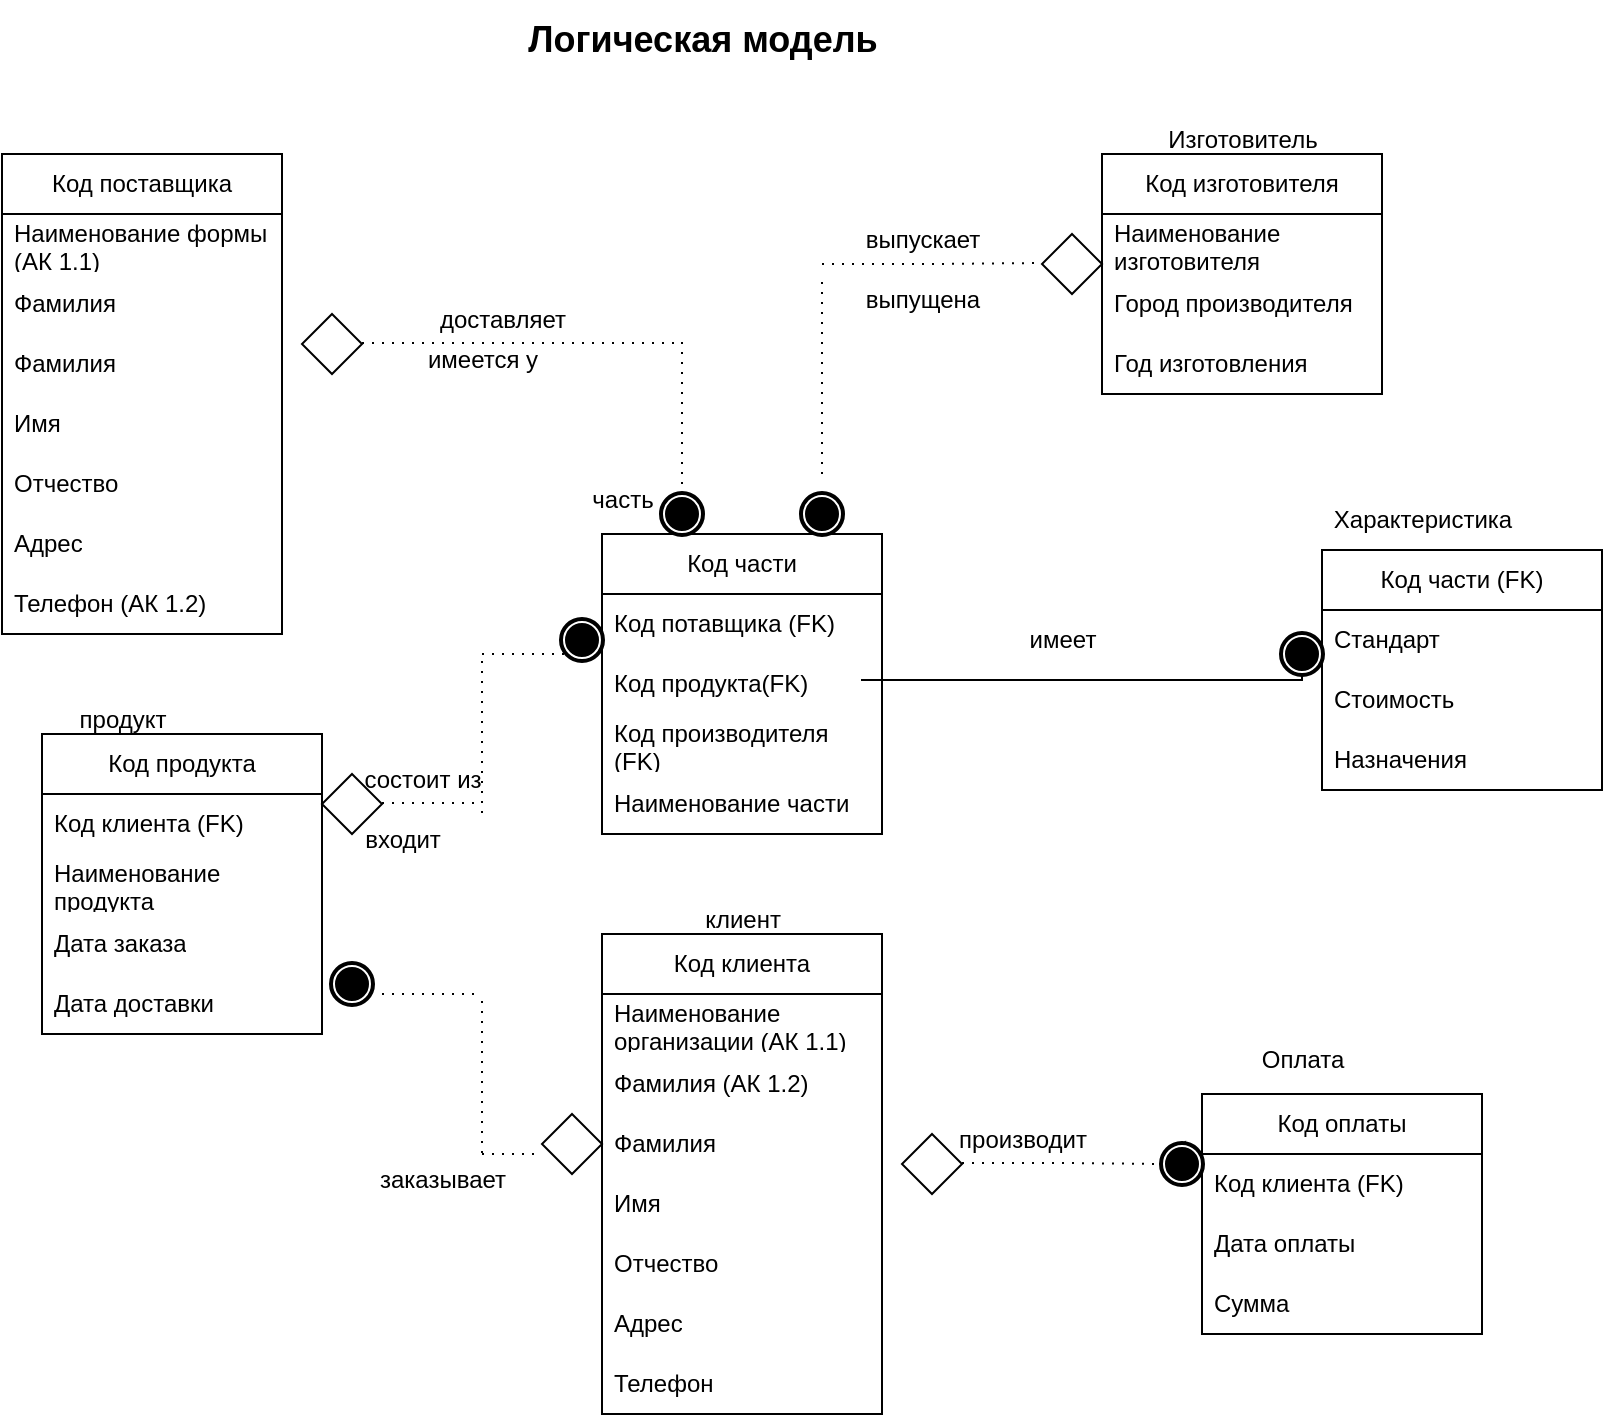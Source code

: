 <mxfile version="27.2.0">
  <diagram name="Страница — 1" id="_4Kb6EGP6_Gkh5ynfRo5">
    <mxGraphModel dx="1171" dy="1530" grid="1" gridSize="10" guides="1" tooltips="1" connect="1" arrows="1" fold="1" page="1" pageScale="1" pageWidth="1100" pageHeight="850" math="0" shadow="0">
      <root>
        <mxCell id="0" />
        <mxCell id="1" parent="0" />
        <mxCell id="Lj-QF9nLVOWm7fSJKf7I-1" value="&lt;font style=&quot;vertical-align: inherit;&quot;&gt;&lt;font style=&quot;vertical-align: inherit;&quot;&gt;&lt;font style=&quot;vertical-align: inherit;&quot;&gt;&lt;font style=&quot;vertical-align: inherit;&quot;&gt;Код поставщика&lt;/font&gt;&lt;/font&gt;&lt;/font&gt;&lt;/font&gt;" style="swimlane;fontStyle=0;childLayout=stackLayout;horizontal=1;startSize=30;horizontalStack=0;resizeParent=1;resizeParentMax=0;resizeLast=0;collapsible=1;marginBottom=0;whiteSpace=wrap;html=1;" vertex="1" parent="1">
          <mxGeometry x="120" y="20" width="140" height="240" as="geometry" />
        </mxCell>
        <mxCell id="Lj-QF9nLVOWm7fSJKf7I-2" value="&lt;font style=&quot;vertical-align: inherit;&quot;&gt;&lt;font style=&quot;vertical-align: inherit;&quot;&gt;Наименование формы (АК 1.1)&lt;/font&gt;&lt;/font&gt;" style="text;strokeColor=none;fillColor=none;align=left;verticalAlign=middle;spacingLeft=4;spacingRight=4;overflow=hidden;points=[[0,0.5],[1,0.5]];portConstraint=eastwest;rotatable=0;whiteSpace=wrap;html=1;" vertex="1" parent="Lj-QF9nLVOWm7fSJKf7I-1">
          <mxGeometry y="30" width="140" height="30" as="geometry" />
        </mxCell>
        <mxCell id="Lj-QF9nLVOWm7fSJKf7I-3" value="&lt;font style=&quot;vertical-align: inherit;&quot;&gt;&lt;font style=&quot;vertical-align: inherit;&quot;&gt;Фамилия&amp;nbsp;&lt;/font&gt;&lt;/font&gt;" style="text;strokeColor=none;fillColor=none;align=left;verticalAlign=middle;spacingLeft=4;spacingRight=4;overflow=hidden;points=[[0,0.5],[1,0.5]];portConstraint=eastwest;rotatable=0;whiteSpace=wrap;html=1;" vertex="1" parent="Lj-QF9nLVOWm7fSJKf7I-1">
          <mxGeometry y="60" width="140" height="30" as="geometry" />
        </mxCell>
        <mxCell id="Lj-QF9nLVOWm7fSJKf7I-27" value="&lt;font style=&quot;vertical-align: inherit;&quot;&gt;&lt;font style=&quot;vertical-align: inherit;&quot;&gt;Фамилия&amp;nbsp;&lt;/font&gt;&lt;/font&gt;" style="text;strokeColor=none;fillColor=none;align=left;verticalAlign=middle;spacingLeft=4;spacingRight=4;overflow=hidden;points=[[0,0.5],[1,0.5]];portConstraint=eastwest;rotatable=0;whiteSpace=wrap;html=1;" vertex="1" parent="Lj-QF9nLVOWm7fSJKf7I-1">
          <mxGeometry y="90" width="140" height="30" as="geometry" />
        </mxCell>
        <mxCell id="Lj-QF9nLVOWm7fSJKf7I-15" value="&lt;font style=&quot;vertical-align: inherit;&quot;&gt;&lt;font style=&quot;vertical-align: inherit;&quot;&gt;Имя&lt;/font&gt;&lt;/font&gt;" style="text;strokeColor=none;fillColor=none;align=left;verticalAlign=middle;spacingLeft=4;spacingRight=4;overflow=hidden;points=[[0,0.5],[1,0.5]];portConstraint=eastwest;rotatable=0;whiteSpace=wrap;html=1;" vertex="1" parent="Lj-QF9nLVOWm7fSJKf7I-1">
          <mxGeometry y="120" width="140" height="30" as="geometry" />
        </mxCell>
        <mxCell id="Lj-QF9nLVOWm7fSJKf7I-16" value="&lt;font style=&quot;vertical-align: inherit;&quot;&gt;&lt;font style=&quot;vertical-align: inherit;&quot;&gt;Отчество&lt;/font&gt;&lt;/font&gt;" style="text;strokeColor=none;fillColor=none;align=left;verticalAlign=middle;spacingLeft=4;spacingRight=4;overflow=hidden;points=[[0,0.5],[1,0.5]];portConstraint=eastwest;rotatable=0;whiteSpace=wrap;html=1;" vertex="1" parent="Lj-QF9nLVOWm7fSJKf7I-1">
          <mxGeometry y="150" width="140" height="30" as="geometry" />
        </mxCell>
        <mxCell id="Lj-QF9nLVOWm7fSJKf7I-17" value="&lt;font style=&quot;vertical-align: inherit;&quot;&gt;&lt;font style=&quot;vertical-align: inherit;&quot;&gt;Адрес&lt;/font&gt;&lt;/font&gt;" style="text;strokeColor=none;fillColor=none;align=left;verticalAlign=middle;spacingLeft=4;spacingRight=4;overflow=hidden;points=[[0,0.5],[1,0.5]];portConstraint=eastwest;rotatable=0;whiteSpace=wrap;html=1;" vertex="1" parent="Lj-QF9nLVOWm7fSJKf7I-1">
          <mxGeometry y="180" width="140" height="30" as="geometry" />
        </mxCell>
        <mxCell id="Lj-QF9nLVOWm7fSJKf7I-4" value="&lt;font style=&quot;vertical-align: inherit;&quot;&gt;&lt;font style=&quot;vertical-align: inherit;&quot;&gt;&lt;font style=&quot;vertical-align: inherit;&quot;&gt;&lt;font style=&quot;vertical-align: inherit;&quot;&gt;&lt;font style=&quot;vertical-align: inherit;&quot;&gt;&lt;font style=&quot;vertical-align: inherit;&quot;&gt;Телефон (АК 1.2)&lt;/font&gt;&lt;/font&gt;&lt;/font&gt;&lt;/font&gt;&lt;/font&gt;&lt;/font&gt;" style="text;strokeColor=none;fillColor=none;align=left;verticalAlign=middle;spacingLeft=4;spacingRight=4;overflow=hidden;points=[[0,0.5],[1,0.5]];portConstraint=eastwest;rotatable=0;whiteSpace=wrap;html=1;" vertex="1" parent="Lj-QF9nLVOWm7fSJKf7I-1">
          <mxGeometry y="210" width="140" height="30" as="geometry" />
        </mxCell>
        <mxCell id="Lj-QF9nLVOWm7fSJKf7I-5" value="&lt;font style=&quot;vertical-align: inherit;&quot;&gt;&lt;font style=&quot;vertical-align: inherit;&quot;&gt;Код изготовителя&lt;/font&gt;&lt;/font&gt;" style="swimlane;fontStyle=0;childLayout=stackLayout;horizontal=1;startSize=30;horizontalStack=0;resizeParent=1;resizeParentMax=0;resizeLast=0;collapsible=1;marginBottom=0;whiteSpace=wrap;html=1;" vertex="1" parent="1">
          <mxGeometry x="670" y="20" width="140" height="120" as="geometry" />
        </mxCell>
        <mxCell id="Lj-QF9nLVOWm7fSJKf7I-6" value="&lt;font style=&quot;vertical-align: inherit;&quot;&gt;&lt;font style=&quot;vertical-align: inherit;&quot;&gt;Наименование изготовителя&lt;/font&gt;&lt;/font&gt;" style="text;strokeColor=none;fillColor=none;align=left;verticalAlign=middle;spacingLeft=4;spacingRight=4;overflow=hidden;points=[[0,0.5],[1,0.5]];portConstraint=eastwest;rotatable=0;whiteSpace=wrap;html=1;" vertex="1" parent="Lj-QF9nLVOWm7fSJKf7I-5">
          <mxGeometry y="30" width="140" height="30" as="geometry" />
        </mxCell>
        <mxCell id="Lj-QF9nLVOWm7fSJKf7I-7" value="&lt;font style=&quot;vertical-align: inherit;&quot;&gt;&lt;font style=&quot;vertical-align: inherit;&quot;&gt;Город производителя&lt;/font&gt;&lt;/font&gt;" style="text;strokeColor=none;fillColor=none;align=left;verticalAlign=middle;spacingLeft=4;spacingRight=4;overflow=hidden;points=[[0,0.5],[1,0.5]];portConstraint=eastwest;rotatable=0;whiteSpace=wrap;html=1;" vertex="1" parent="Lj-QF9nLVOWm7fSJKf7I-5">
          <mxGeometry y="60" width="140" height="30" as="geometry" />
        </mxCell>
        <mxCell id="Lj-QF9nLVOWm7fSJKf7I-8" value="&lt;font style=&quot;vertical-align: inherit;&quot;&gt;&lt;font style=&quot;vertical-align: inherit;&quot;&gt;Год изготовления&lt;/font&gt;&lt;/font&gt;" style="text;strokeColor=none;fillColor=none;align=left;verticalAlign=middle;spacingLeft=4;spacingRight=4;overflow=hidden;points=[[0,0.5],[1,0.5]];portConstraint=eastwest;rotatable=0;whiteSpace=wrap;html=1;" vertex="1" parent="Lj-QF9nLVOWm7fSJKf7I-5">
          <mxGeometry y="90" width="140" height="30" as="geometry" />
        </mxCell>
        <mxCell id="Lj-QF9nLVOWm7fSJKf7I-10" value="&lt;font style=&quot;vertical-align: inherit;&quot;&gt;&lt;font style=&quot;vertical-align: inherit;&quot;&gt;Код части&lt;/font&gt;&lt;/font&gt;" style="swimlane;fontStyle=0;childLayout=stackLayout;horizontal=1;startSize=30;horizontalStack=0;resizeParent=1;resizeParentMax=0;resizeLast=0;collapsible=1;marginBottom=0;whiteSpace=wrap;html=1;" vertex="1" parent="1">
          <mxGeometry x="420" y="210" width="140" height="150" as="geometry" />
        </mxCell>
        <mxCell id="Lj-QF9nLVOWm7fSJKf7I-11" value="&lt;font style=&quot;vertical-align: inherit;&quot;&gt;&lt;font style=&quot;vertical-align: inherit;&quot;&gt;Код потавщика (FK)&lt;/font&gt;&lt;/font&gt;" style="text;strokeColor=none;fillColor=none;align=left;verticalAlign=middle;spacingLeft=4;spacingRight=4;overflow=hidden;points=[[0,0.5],[1,0.5]];portConstraint=eastwest;rotatable=0;whiteSpace=wrap;html=1;" vertex="1" parent="Lj-QF9nLVOWm7fSJKf7I-10">
          <mxGeometry y="30" width="140" height="30" as="geometry" />
        </mxCell>
        <mxCell id="Lj-QF9nLVOWm7fSJKf7I-12" value="&lt;font style=&quot;vertical-align: inherit;&quot;&gt;&lt;font style=&quot;vertical-align: inherit;&quot;&gt;Код продукта(FK)&lt;/font&gt;&lt;/font&gt;" style="text;strokeColor=none;fillColor=none;align=left;verticalAlign=middle;spacingLeft=4;spacingRight=4;overflow=hidden;points=[[0,0.5],[1,0.5]];portConstraint=eastwest;rotatable=0;whiteSpace=wrap;html=1;" vertex="1" parent="Lj-QF9nLVOWm7fSJKf7I-10">
          <mxGeometry y="60" width="140" height="30" as="geometry" />
        </mxCell>
        <mxCell id="Lj-QF9nLVOWm7fSJKf7I-26" value="&lt;font style=&quot;vertical-align: inherit;&quot;&gt;&lt;font style=&quot;vertical-align: inherit;&quot;&gt;Код производителя (FK)&lt;/font&gt;&lt;/font&gt;" style="text;strokeColor=none;fillColor=none;align=left;verticalAlign=middle;spacingLeft=4;spacingRight=4;overflow=hidden;points=[[0,0.5],[1,0.5]];portConstraint=eastwest;rotatable=0;whiteSpace=wrap;html=1;" vertex="1" parent="Lj-QF9nLVOWm7fSJKf7I-10">
          <mxGeometry y="90" width="140" height="30" as="geometry" />
        </mxCell>
        <mxCell id="Lj-QF9nLVOWm7fSJKf7I-13" value="Наименование части" style="text;strokeColor=none;fillColor=none;align=left;verticalAlign=middle;spacingLeft=4;spacingRight=4;overflow=hidden;points=[[0,0.5],[1,0.5]];portConstraint=eastwest;rotatable=0;whiteSpace=wrap;html=1;" vertex="1" parent="Lj-QF9nLVOWm7fSJKf7I-10">
          <mxGeometry y="120" width="140" height="30" as="geometry" />
        </mxCell>
        <mxCell id="Lj-QF9nLVOWm7fSJKf7I-28" value="" style="points=[[0.25,0.25,0],[0.5,0,0],[0.75,0.25,0],[1,0.5,0],[0.75,0.75,0],[0.5,1,0],[0.25,0.75,0],[0,0.5,0]];shape=mxgraph.bpmn.gateway2;html=1;verticalLabelPosition=bottom;labelBackgroundColor=#ffffff;verticalAlign=top;align=center;perimeter=rhombusPerimeter;outlineConnect=0;outline=none;symbol=none;" vertex="1" parent="1">
          <mxGeometry x="270" y="100" width="30" height="30" as="geometry" />
        </mxCell>
        <mxCell id="Lj-QF9nLVOWm7fSJKf7I-46" value="" style="points=[[0.25,0.25,0],[0.5,0,0],[0.75,0.25,0],[1,0.5,0],[0.75,0.75,0],[0.5,1,0],[0.25,0.75,0],[0,0.5,0]];shape=mxgraph.bpmn.gateway2;html=1;verticalLabelPosition=bottom;labelBackgroundColor=#ffffff;verticalAlign=top;align=center;perimeter=rhombusPerimeter;outlineConnect=0;outline=none;symbol=none;" vertex="1" parent="1">
          <mxGeometry x="640" y="60" width="30" height="30" as="geometry" />
        </mxCell>
        <mxCell id="Lj-QF9nLVOWm7fSJKf7I-60" value="" style="points=[[0.145,0.145,0],[0.5,0,0],[0.855,0.145,0],[1,0.5,0],[0.855,0.855,0],[0.5,1,0],[0.145,0.855,0],[0,0.5,0]];shape=mxgraph.bpmn.event;html=1;verticalLabelPosition=bottom;labelBackgroundColor=#ffffff;verticalAlign=top;align=center;perimeter=ellipsePerimeter;outlineConnect=0;aspect=fixed;outline=end;symbol=terminate;" vertex="1" parent="1">
          <mxGeometry x="520" y="190" width="20" height="20" as="geometry" />
        </mxCell>
        <mxCell id="Lj-QF9nLVOWm7fSJKf7I-62" value="" style="edgeStyle=elbowEdgeStyle;fontSize=12;html=1;endFill=0;startFill=0;endSize=6;startSize=6;dashed=1;dashPattern=1 4;endArrow=none;startArrow=none;rounded=0;elbow=vertical;" edge="1" parent="1" source="Lj-QF9nLVOWm7fSJKf7I-55">
          <mxGeometry width="160" relative="1" as="geometry">
            <mxPoint x="460" y="200" as="sourcePoint" />
            <mxPoint x="460" y="110.5" as="targetPoint" />
          </mxGeometry>
        </mxCell>
        <mxCell id="Lj-QF9nLVOWm7fSJKf7I-63" value="" style="edgeStyle=elbowEdgeStyle;fontSize=12;html=1;endFill=0;startFill=0;endSize=6;startSize=6;dashed=1;dashPattern=1 4;endArrow=none;startArrow=none;rounded=0;" edge="1" parent="1">
          <mxGeometry width="160" relative="1" as="geometry">
            <mxPoint x="300" y="114.5" as="sourcePoint" />
            <mxPoint x="460" y="114.5" as="targetPoint" />
          </mxGeometry>
        </mxCell>
        <mxCell id="Lj-QF9nLVOWm7fSJKf7I-64" value="" style="edgeStyle=elbowEdgeStyle;fontSize=12;html=1;endFill=0;startFill=0;endSize=6;startSize=6;dashed=1;dashPattern=1 4;endArrow=none;startArrow=none;rounded=0;elbow=vertical;" edge="1" parent="1" target="Lj-QF9nLVOWm7fSJKf7I-55">
          <mxGeometry width="160" relative="1" as="geometry">
            <mxPoint x="460" y="200" as="sourcePoint" />
            <mxPoint x="460" y="110.5" as="targetPoint" />
          </mxGeometry>
        </mxCell>
        <mxCell id="Lj-QF9nLVOWm7fSJKf7I-55" value="" style="points=[[0.145,0.145,0],[0.5,0,0],[0.855,0.145,0],[1,0.5,0],[0.855,0.855,0],[0.5,1,0],[0.145,0.855,0],[0,0.5,0]];shape=mxgraph.bpmn.event;html=1;verticalLabelPosition=bottom;labelBackgroundColor=#ffffff;verticalAlign=top;align=center;perimeter=ellipsePerimeter;outlineConnect=0;aspect=fixed;outline=end;symbol=terminate;" vertex="1" parent="1">
          <mxGeometry x="450" y="190" width="20" height="20" as="geometry" />
        </mxCell>
        <mxCell id="Lj-QF9nLVOWm7fSJKf7I-66" value="" style="edgeStyle=elbowEdgeStyle;fontSize=12;html=1;endFill=0;startFill=0;endSize=6;startSize=6;dashed=1;dashPattern=1 4;endArrow=none;startArrow=none;rounded=0;" edge="1" parent="1">
          <mxGeometry width="160" relative="1" as="geometry">
            <mxPoint x="530" y="75" as="sourcePoint" />
            <mxPoint x="640" y="74.5" as="targetPoint" />
          </mxGeometry>
        </mxCell>
        <mxCell id="Lj-QF9nLVOWm7fSJKf7I-68" value="" style="edgeStyle=elbowEdgeStyle;fontSize=12;html=1;endFill=0;startFill=0;endSize=6;startSize=6;dashed=1;dashPattern=1 4;endArrow=none;startArrow=none;rounded=0;elbow=vertical;" edge="1" parent="1">
          <mxGeometry width="160" relative="1" as="geometry">
            <mxPoint x="530" y="180" as="sourcePoint" />
            <mxPoint x="530" y="80" as="targetPoint" />
          </mxGeometry>
        </mxCell>
        <mxCell id="Lj-QF9nLVOWm7fSJKf7I-70" value="&lt;font style=&quot;vertical-align: inherit;&quot;&gt;&lt;font style=&quot;vertical-align: inherit;&quot;&gt;Код продукта&lt;/font&gt;&lt;/font&gt;" style="swimlane;fontStyle=0;childLayout=stackLayout;horizontal=1;startSize=30;horizontalStack=0;resizeParent=1;resizeParentMax=0;resizeLast=0;collapsible=1;marginBottom=0;whiteSpace=wrap;html=1;" vertex="1" parent="1">
          <mxGeometry x="140" y="310" width="140" height="150" as="geometry" />
        </mxCell>
        <mxCell id="Lj-QF9nLVOWm7fSJKf7I-71" value="&lt;font style=&quot;vertical-align: inherit;&quot;&gt;&lt;font style=&quot;vertical-align: inherit;&quot;&gt;Код клиента (FK)&lt;/font&gt;&lt;/font&gt;" style="text;strokeColor=none;fillColor=none;align=left;verticalAlign=middle;spacingLeft=4;spacingRight=4;overflow=hidden;points=[[0,0.5],[1,0.5]];portConstraint=eastwest;rotatable=0;whiteSpace=wrap;html=1;" vertex="1" parent="Lj-QF9nLVOWm7fSJKf7I-70">
          <mxGeometry y="30" width="140" height="30" as="geometry" />
        </mxCell>
        <mxCell id="Lj-QF9nLVOWm7fSJKf7I-72" value="&lt;font style=&quot;vertical-align: inherit;&quot;&gt;&lt;font style=&quot;vertical-align: inherit;&quot;&gt;Наименование продукта&lt;/font&gt;&lt;/font&gt;" style="text;strokeColor=none;fillColor=none;align=left;verticalAlign=middle;spacingLeft=4;spacingRight=4;overflow=hidden;points=[[0,0.5],[1,0.5]];portConstraint=eastwest;rotatable=0;whiteSpace=wrap;html=1;" vertex="1" parent="Lj-QF9nLVOWm7fSJKf7I-70">
          <mxGeometry y="60" width="140" height="30" as="geometry" />
        </mxCell>
        <mxCell id="Lj-QF9nLVOWm7fSJKf7I-73" value="&lt;font style=&quot;vertical-align: inherit;&quot;&gt;&lt;font style=&quot;vertical-align: inherit;&quot;&gt;Дата заказа&lt;/font&gt;&lt;/font&gt;" style="text;strokeColor=none;fillColor=none;align=left;verticalAlign=middle;spacingLeft=4;spacingRight=4;overflow=hidden;points=[[0,0.5],[1,0.5]];portConstraint=eastwest;rotatable=0;whiteSpace=wrap;html=1;" vertex="1" parent="Lj-QF9nLVOWm7fSJKf7I-70">
          <mxGeometry y="90" width="140" height="30" as="geometry" />
        </mxCell>
        <mxCell id="Lj-QF9nLVOWm7fSJKf7I-74" value="Дата доставки" style="text;strokeColor=none;fillColor=none;align=left;verticalAlign=middle;spacingLeft=4;spacingRight=4;overflow=hidden;points=[[0,0.5],[1,0.5]];portConstraint=eastwest;rotatable=0;whiteSpace=wrap;html=1;" vertex="1" parent="Lj-QF9nLVOWm7fSJKf7I-70">
          <mxGeometry y="120" width="140" height="30" as="geometry" />
        </mxCell>
        <mxCell id="Lj-QF9nLVOWm7fSJKf7I-75" value="" style="points=[[0.25,0.25,0],[0.5,0,0],[0.75,0.25,0],[1,0.5,0],[0.75,0.75,0],[0.5,1,0],[0.25,0.75,0],[0,0.5,0]];shape=mxgraph.bpmn.gateway2;html=1;verticalLabelPosition=bottom;labelBackgroundColor=#ffffff;verticalAlign=top;align=center;perimeter=rhombusPerimeter;outlineConnect=0;outline=none;symbol=none;" vertex="1" parent="1">
          <mxGeometry x="280" y="330" width="30" height="30" as="geometry" />
        </mxCell>
        <mxCell id="Lj-QF9nLVOWm7fSJKf7I-76" value="" style="points=[[0.145,0.145,0],[0.5,0,0],[0.855,0.145,0],[1,0.5,0],[0.855,0.855,0],[0.5,1,0],[0.145,0.855,0],[0,0.5,0]];shape=mxgraph.bpmn.event;html=1;verticalLabelPosition=bottom;labelBackgroundColor=#ffffff;verticalAlign=top;align=center;perimeter=ellipsePerimeter;outlineConnect=0;aspect=fixed;outline=end;symbol=terminate;" vertex="1" parent="1">
          <mxGeometry x="285" y="425" width="20" height="20" as="geometry" />
        </mxCell>
        <mxCell id="Lj-QF9nLVOWm7fSJKf7I-77" value="" style="edgeStyle=elbowEdgeStyle;fontSize=12;html=1;endFill=0;startFill=0;endSize=6;startSize=6;dashed=1;dashPattern=1 4;endArrow=none;startArrow=none;rounded=0;" edge="1" parent="1">
          <mxGeometry width="160" relative="1" as="geometry">
            <mxPoint x="310" y="344.5" as="sourcePoint" />
            <mxPoint x="360" y="344.5" as="targetPoint" />
          </mxGeometry>
        </mxCell>
        <mxCell id="Lj-QF9nLVOWm7fSJKf7I-78" value="" style="edgeStyle=elbowEdgeStyle;fontSize=12;html=1;endFill=0;startFill=0;endSize=6;startSize=6;dashed=1;dashPattern=1 4;endArrow=none;startArrow=none;rounded=0;elbow=vertical;" edge="1" parent="1">
          <mxGeometry width="160" relative="1" as="geometry">
            <mxPoint x="360" y="349.5" as="sourcePoint" />
            <mxPoint x="360" y="270" as="targetPoint" />
          </mxGeometry>
        </mxCell>
        <mxCell id="Lj-QF9nLVOWm7fSJKf7I-79" value="" style="edgeStyle=elbowEdgeStyle;fontSize=12;html=1;endFill=0;startFill=0;endSize=6;startSize=6;dashed=1;dashPattern=1 4;endArrow=none;startArrow=none;rounded=0;" edge="1" parent="1">
          <mxGeometry width="160" relative="1" as="geometry">
            <mxPoint x="360" y="270" as="sourcePoint" />
            <mxPoint x="410" y="270" as="targetPoint" />
          </mxGeometry>
        </mxCell>
        <mxCell id="Lj-QF9nLVOWm7fSJKf7I-81" value="" style="points=[[0.145,0.145,0],[0.5,0,0],[0.855,0.145,0],[1,0.5,0],[0.855,0.855,0],[0.5,1,0],[0.145,0.855,0],[0,0.5,0]];shape=mxgraph.bpmn.event;html=1;verticalLabelPosition=bottom;labelBackgroundColor=#ffffff;verticalAlign=top;align=center;perimeter=ellipsePerimeter;outlineConnect=0;aspect=fixed;outline=end;symbol=terminate;" vertex="1" parent="1">
          <mxGeometry x="400" y="253" width="20" height="20" as="geometry" />
        </mxCell>
        <mxCell id="Lj-QF9nLVOWm7fSJKf7I-83" value="&lt;font style=&quot;vertical-align: inherit;&quot;&gt;&lt;font style=&quot;vertical-align: inherit;&quot;&gt;&lt;font style=&quot;vertical-align: inherit;&quot;&gt;&lt;font style=&quot;vertical-align: inherit;&quot;&gt;Код клиента&lt;/font&gt;&lt;/font&gt;&lt;/font&gt;&lt;/font&gt;" style="swimlane;fontStyle=0;childLayout=stackLayout;horizontal=1;startSize=30;horizontalStack=0;resizeParent=1;resizeParentMax=0;resizeLast=0;collapsible=1;marginBottom=0;whiteSpace=wrap;html=1;" vertex="1" parent="1">
          <mxGeometry x="420" y="410" width="140" height="240" as="geometry" />
        </mxCell>
        <mxCell id="Lj-QF9nLVOWm7fSJKf7I-84" value="&lt;font style=&quot;vertical-align: inherit;&quot;&gt;&lt;font style=&quot;vertical-align: inherit;&quot;&gt;Наименование организации (АК 1.1)&lt;/font&gt;&lt;/font&gt;" style="text;strokeColor=none;fillColor=none;align=left;verticalAlign=middle;spacingLeft=4;spacingRight=4;overflow=hidden;points=[[0,0.5],[1,0.5]];portConstraint=eastwest;rotatable=0;whiteSpace=wrap;html=1;" vertex="1" parent="Lj-QF9nLVOWm7fSJKf7I-83">
          <mxGeometry y="30" width="140" height="30" as="geometry" />
        </mxCell>
        <mxCell id="Lj-QF9nLVOWm7fSJKf7I-85" value="&lt;font style=&quot;vertical-align: inherit;&quot;&gt;&lt;font style=&quot;vertical-align: inherit;&quot;&gt;Фамилия (АК 1.2)&lt;/font&gt;&lt;/font&gt;" style="text;strokeColor=none;fillColor=none;align=left;verticalAlign=middle;spacingLeft=4;spacingRight=4;overflow=hidden;points=[[0,0.5],[1,0.5]];portConstraint=eastwest;rotatable=0;whiteSpace=wrap;html=1;" vertex="1" parent="Lj-QF9nLVOWm7fSJKf7I-83">
          <mxGeometry y="60" width="140" height="30" as="geometry" />
        </mxCell>
        <mxCell id="Lj-QF9nLVOWm7fSJKf7I-86" value="&lt;font style=&quot;vertical-align: inherit;&quot;&gt;&lt;font style=&quot;vertical-align: inherit;&quot;&gt;Фамилия&amp;nbsp;&lt;/font&gt;&lt;/font&gt;" style="text;strokeColor=none;fillColor=none;align=left;verticalAlign=middle;spacingLeft=4;spacingRight=4;overflow=hidden;points=[[0,0.5],[1,0.5]];portConstraint=eastwest;rotatable=0;whiteSpace=wrap;html=1;" vertex="1" parent="Lj-QF9nLVOWm7fSJKf7I-83">
          <mxGeometry y="90" width="140" height="30" as="geometry" />
        </mxCell>
        <mxCell id="Lj-QF9nLVOWm7fSJKf7I-87" value="&lt;font style=&quot;vertical-align: inherit;&quot;&gt;&lt;font style=&quot;vertical-align: inherit;&quot;&gt;Имя&lt;/font&gt;&lt;/font&gt;" style="text;strokeColor=none;fillColor=none;align=left;verticalAlign=middle;spacingLeft=4;spacingRight=4;overflow=hidden;points=[[0,0.5],[1,0.5]];portConstraint=eastwest;rotatable=0;whiteSpace=wrap;html=1;" vertex="1" parent="Lj-QF9nLVOWm7fSJKf7I-83">
          <mxGeometry y="120" width="140" height="30" as="geometry" />
        </mxCell>
        <mxCell id="Lj-QF9nLVOWm7fSJKf7I-88" value="&lt;font style=&quot;vertical-align: inherit;&quot;&gt;&lt;font style=&quot;vertical-align: inherit;&quot;&gt;Отчество&lt;/font&gt;&lt;/font&gt;" style="text;strokeColor=none;fillColor=none;align=left;verticalAlign=middle;spacingLeft=4;spacingRight=4;overflow=hidden;points=[[0,0.5],[1,0.5]];portConstraint=eastwest;rotatable=0;whiteSpace=wrap;html=1;" vertex="1" parent="Lj-QF9nLVOWm7fSJKf7I-83">
          <mxGeometry y="150" width="140" height="30" as="geometry" />
        </mxCell>
        <mxCell id="Lj-QF9nLVOWm7fSJKf7I-89" value="&lt;font style=&quot;vertical-align: inherit;&quot;&gt;&lt;font style=&quot;vertical-align: inherit;&quot;&gt;Адрес&lt;/font&gt;&lt;/font&gt;" style="text;strokeColor=none;fillColor=none;align=left;verticalAlign=middle;spacingLeft=4;spacingRight=4;overflow=hidden;points=[[0,0.5],[1,0.5]];portConstraint=eastwest;rotatable=0;whiteSpace=wrap;html=1;" vertex="1" parent="Lj-QF9nLVOWm7fSJKf7I-83">
          <mxGeometry y="180" width="140" height="30" as="geometry" />
        </mxCell>
        <mxCell id="Lj-QF9nLVOWm7fSJKf7I-90" value="&lt;font style=&quot;vertical-align: inherit;&quot;&gt;&lt;font style=&quot;vertical-align: inherit;&quot;&gt;&lt;font style=&quot;vertical-align: inherit;&quot;&gt;&lt;font style=&quot;vertical-align: inherit;&quot;&gt;&lt;font style=&quot;vertical-align: inherit;&quot;&gt;&lt;font style=&quot;vertical-align: inherit;&quot;&gt;Телефон&amp;nbsp;&lt;/font&gt;&lt;/font&gt;&lt;/font&gt;&lt;/font&gt;&lt;/font&gt;&lt;/font&gt;" style="text;strokeColor=none;fillColor=none;align=left;verticalAlign=middle;spacingLeft=4;spacingRight=4;overflow=hidden;points=[[0,0.5],[1,0.5]];portConstraint=eastwest;rotatable=0;whiteSpace=wrap;html=1;" vertex="1" parent="Lj-QF9nLVOWm7fSJKf7I-83">
          <mxGeometry y="210" width="140" height="30" as="geometry" />
        </mxCell>
        <mxCell id="Lj-QF9nLVOWm7fSJKf7I-91" value="" style="edgeStyle=elbowEdgeStyle;fontSize=12;html=1;endFill=0;startFill=0;endSize=6;startSize=6;dashed=1;dashPattern=1 4;endArrow=none;startArrow=none;rounded=0;" edge="1" parent="1">
          <mxGeometry width="160" relative="1" as="geometry">
            <mxPoint x="310" y="440" as="sourcePoint" />
            <mxPoint x="360" y="440" as="targetPoint" />
          </mxGeometry>
        </mxCell>
        <mxCell id="Lj-QF9nLVOWm7fSJKf7I-92" value="" style="edgeStyle=elbowEdgeStyle;fontSize=12;html=1;endFill=0;startFill=0;endSize=6;startSize=6;dashed=1;dashPattern=1 4;endArrow=none;startArrow=none;rounded=0;elbow=vertical;" edge="1" parent="1">
          <mxGeometry width="160" relative="1" as="geometry">
            <mxPoint x="360" y="519.5" as="sourcePoint" />
            <mxPoint x="360" y="440" as="targetPoint" />
          </mxGeometry>
        </mxCell>
        <mxCell id="Lj-QF9nLVOWm7fSJKf7I-93" value="" style="points=[[0.25,0.25,0],[0.5,0,0],[0.75,0.25,0],[1,0.5,0],[0.75,0.75,0],[0.5,1,0],[0.25,0.75,0],[0,0.5,0]];shape=mxgraph.bpmn.gateway2;html=1;verticalLabelPosition=bottom;labelBackgroundColor=#ffffff;verticalAlign=top;align=center;perimeter=rhombusPerimeter;outlineConnect=0;outline=none;symbol=none;" vertex="1" parent="1">
          <mxGeometry x="390" y="500" width="30" height="30" as="geometry" />
        </mxCell>
        <mxCell id="Lj-QF9nLVOWm7fSJKf7I-94" value="" style="edgeStyle=elbowEdgeStyle;fontSize=12;html=1;endFill=0;startFill=0;endSize=6;startSize=6;dashed=1;dashPattern=1 4;endArrow=none;startArrow=none;rounded=0;" edge="1" parent="1">
          <mxGeometry width="160" relative="1" as="geometry">
            <mxPoint x="360" y="520" as="sourcePoint" />
            <mxPoint x="390" y="520" as="targetPoint" />
          </mxGeometry>
        </mxCell>
        <mxCell id="Lj-QF9nLVOWm7fSJKf7I-96" value="" style="shape=partialRectangle;whiteSpace=wrap;html=1;top=0;left=0;fillColor=none;" vertex="1" parent="1">
          <mxGeometry x="550" y="273" width="220" height="10" as="geometry" />
        </mxCell>
        <mxCell id="Lj-QF9nLVOWm7fSJKf7I-98" value="" style="points=[[0.145,0.145,0],[0.5,0,0],[0.855,0.145,0],[1,0.5,0],[0.855,0.855,0],[0.5,1,0],[0.145,0.855,0],[0,0.5,0]];shape=mxgraph.bpmn.event;html=1;verticalLabelPosition=bottom;labelBackgroundColor=#ffffff;verticalAlign=top;align=center;perimeter=ellipsePerimeter;outlineConnect=0;aspect=fixed;outline=end;symbol=terminate;" vertex="1" parent="1">
          <mxGeometry x="760" y="260" width="20" height="20" as="geometry" />
        </mxCell>
        <mxCell id="Lj-QF9nLVOWm7fSJKf7I-101" value="&lt;font style=&quot;vertical-align: inherit;&quot;&gt;&lt;font style=&quot;vertical-align: inherit;&quot;&gt;Код части (FK)&lt;/font&gt;&lt;/font&gt;" style="swimlane;fontStyle=0;childLayout=stackLayout;horizontal=1;startSize=30;horizontalStack=0;resizeParent=1;resizeParentMax=0;resizeLast=0;collapsible=1;marginBottom=0;whiteSpace=wrap;html=1;" vertex="1" parent="1">
          <mxGeometry x="780" y="218" width="140" height="120" as="geometry" />
        </mxCell>
        <mxCell id="Lj-QF9nLVOWm7fSJKf7I-102" value="Стандарт" style="text;strokeColor=none;fillColor=none;align=left;verticalAlign=middle;spacingLeft=4;spacingRight=4;overflow=hidden;points=[[0,0.5],[1,0.5]];portConstraint=eastwest;rotatable=0;whiteSpace=wrap;html=1;" vertex="1" parent="Lj-QF9nLVOWm7fSJKf7I-101">
          <mxGeometry y="30" width="140" height="30" as="geometry" />
        </mxCell>
        <mxCell id="Lj-QF9nLVOWm7fSJKf7I-103" value="&lt;font style=&quot;vertical-align: inherit;&quot;&gt;&lt;font style=&quot;vertical-align: inherit;&quot;&gt;Стоимость&lt;/font&gt;&lt;/font&gt;" style="text;strokeColor=none;fillColor=none;align=left;verticalAlign=middle;spacingLeft=4;spacingRight=4;overflow=hidden;points=[[0,0.5],[1,0.5]];portConstraint=eastwest;rotatable=0;whiteSpace=wrap;html=1;" vertex="1" parent="Lj-QF9nLVOWm7fSJKf7I-101">
          <mxGeometry y="60" width="140" height="30" as="geometry" />
        </mxCell>
        <mxCell id="Lj-QF9nLVOWm7fSJKf7I-104" value="&lt;font style=&quot;vertical-align: inherit;&quot;&gt;&lt;font style=&quot;vertical-align: inherit;&quot;&gt;Назначения&lt;/font&gt;&lt;/font&gt;" style="text;strokeColor=none;fillColor=none;align=left;verticalAlign=middle;spacingLeft=4;spacingRight=4;overflow=hidden;points=[[0,0.5],[1,0.5]];portConstraint=eastwest;rotatable=0;whiteSpace=wrap;html=1;" vertex="1" parent="Lj-QF9nLVOWm7fSJKf7I-101">
          <mxGeometry y="90" width="140" height="30" as="geometry" />
        </mxCell>
        <mxCell id="Lj-QF9nLVOWm7fSJKf7I-106" value="" style="points=[[0.25,0.25,0],[0.5,0,0],[0.75,0.25,0],[1,0.5,0],[0.75,0.75,0],[0.5,1,0],[0.25,0.75,0],[0,0.5,0]];shape=mxgraph.bpmn.gateway2;html=1;verticalLabelPosition=bottom;labelBackgroundColor=#ffffff;verticalAlign=top;align=center;perimeter=rhombusPerimeter;outlineConnect=0;outline=none;symbol=none;" vertex="1" parent="1">
          <mxGeometry x="570" y="510" width="30" height="30" as="geometry" />
        </mxCell>
        <mxCell id="Lj-QF9nLVOWm7fSJKf7I-107" value="" style="edgeStyle=elbowEdgeStyle;fontSize=12;html=1;endFill=0;startFill=0;endSize=6;startSize=6;dashed=1;dashPattern=1 4;endArrow=none;startArrow=none;rounded=0;" edge="1" parent="1" source="Lj-QF9nLVOWm7fSJKf7I-108">
          <mxGeometry width="160" relative="1" as="geometry">
            <mxPoint x="600" y="524.5" as="sourcePoint" />
            <mxPoint x="720" y="525" as="targetPoint" />
          </mxGeometry>
        </mxCell>
        <mxCell id="Lj-QF9nLVOWm7fSJKf7I-109" style="edgeStyle=none;rounded=0;orthogonalLoop=1;jettySize=auto;html=1;exitX=0.855;exitY=0.145;exitDx=0;exitDy=0;exitPerimeter=0;entryX=0.145;entryY=0.145;entryDx=0;entryDy=0;entryPerimeter=0;" edge="1" parent="1" source="Lj-QF9nLVOWm7fSJKf7I-108" target="Lj-QF9nLVOWm7fSJKf7I-108">
          <mxGeometry relative="1" as="geometry" />
        </mxCell>
        <mxCell id="Lj-QF9nLVOWm7fSJKf7I-112" value="" style="edgeStyle=elbowEdgeStyle;fontSize=12;html=1;endFill=0;startFill=0;endSize=6;startSize=6;dashed=1;dashPattern=1 4;endArrow=none;startArrow=none;rounded=0;" edge="1" parent="1" target="Lj-QF9nLVOWm7fSJKf7I-108">
          <mxGeometry width="160" relative="1" as="geometry">
            <mxPoint x="600" y="524.5" as="sourcePoint" />
            <mxPoint x="720" y="525" as="targetPoint" />
          </mxGeometry>
        </mxCell>
        <mxCell id="Lj-QF9nLVOWm7fSJKf7I-108" value="" style="points=[[0.145,0.145,0],[0.5,0,0],[0.855,0.145,0],[1,0.5,0],[0.855,0.855,0],[0.5,1,0],[0.145,0.855,0],[0,0.5,0]];shape=mxgraph.bpmn.event;html=1;verticalLabelPosition=bottom;labelBackgroundColor=#ffffff;verticalAlign=top;align=center;perimeter=ellipsePerimeter;outlineConnect=0;aspect=fixed;outline=end;symbol=terminate;" vertex="1" parent="1">
          <mxGeometry x="700" y="515" width="20" height="20" as="geometry" />
        </mxCell>
        <mxCell id="Lj-QF9nLVOWm7fSJKf7I-113" value="&lt;font style=&quot;vertical-align: inherit;&quot;&gt;&lt;font style=&quot;vertical-align: inherit;&quot;&gt;Код оплаты&lt;/font&gt;&lt;/font&gt;" style="swimlane;fontStyle=0;childLayout=stackLayout;horizontal=1;startSize=30;horizontalStack=0;resizeParent=1;resizeParentMax=0;resizeLast=0;collapsible=1;marginBottom=0;whiteSpace=wrap;html=1;" vertex="1" parent="1">
          <mxGeometry x="720" y="490" width="140" height="120" as="geometry" />
        </mxCell>
        <mxCell id="Lj-QF9nLVOWm7fSJKf7I-114" value="Код клиента (FK)" style="text;strokeColor=none;fillColor=none;align=left;verticalAlign=middle;spacingLeft=4;spacingRight=4;overflow=hidden;points=[[0,0.5],[1,0.5]];portConstraint=eastwest;rotatable=0;whiteSpace=wrap;html=1;" vertex="1" parent="Lj-QF9nLVOWm7fSJKf7I-113">
          <mxGeometry y="30" width="140" height="30" as="geometry" />
        </mxCell>
        <mxCell id="Lj-QF9nLVOWm7fSJKf7I-115" value="Дата оплаты&amp;nbsp;" style="text;strokeColor=none;fillColor=none;align=left;verticalAlign=middle;spacingLeft=4;spacingRight=4;overflow=hidden;points=[[0,0.5],[1,0.5]];portConstraint=eastwest;rotatable=0;whiteSpace=wrap;html=1;" vertex="1" parent="Lj-QF9nLVOWm7fSJKf7I-113">
          <mxGeometry y="60" width="140" height="30" as="geometry" />
        </mxCell>
        <mxCell id="Lj-QF9nLVOWm7fSJKf7I-116" value="&lt;font style=&quot;vertical-align: inherit;&quot;&gt;&lt;font style=&quot;vertical-align: inherit;&quot;&gt;Сумма&lt;/font&gt;&lt;/font&gt;" style="text;strokeColor=none;fillColor=none;align=left;verticalAlign=middle;spacingLeft=4;spacingRight=4;overflow=hidden;points=[[0,0.5],[1,0.5]];portConstraint=eastwest;rotatable=0;whiteSpace=wrap;html=1;" vertex="1" parent="Lj-QF9nLVOWm7fSJKf7I-113">
          <mxGeometry y="90" width="140" height="30" as="geometry" />
        </mxCell>
        <mxCell id="Lj-QF9nLVOWm7fSJKf7I-117" value="доставляет" style="text;html=1;align=center;verticalAlign=middle;resizable=0;points=[];autosize=1;strokeColor=none;fillColor=none;" vertex="1" parent="1">
          <mxGeometry x="325" y="88" width="90" height="30" as="geometry" />
        </mxCell>
        <mxCell id="Lj-QF9nLVOWm7fSJKf7I-118" value="имеется у" style="text;html=1;align=center;verticalAlign=middle;resizable=0;points=[];autosize=1;strokeColor=none;fillColor=none;" vertex="1" parent="1">
          <mxGeometry x="320" y="108" width="80" height="30" as="geometry" />
        </mxCell>
        <mxCell id="Lj-QF9nLVOWm7fSJKf7I-119" value="выпускает" style="text;html=1;align=center;verticalAlign=middle;resizable=0;points=[];autosize=1;strokeColor=none;fillColor=none;" vertex="1" parent="1">
          <mxGeometry x="540" y="48" width="80" height="30" as="geometry" />
        </mxCell>
        <mxCell id="Lj-QF9nLVOWm7fSJKf7I-120" value="выпущена" style="text;html=1;align=center;verticalAlign=middle;resizable=0;points=[];autosize=1;strokeColor=none;fillColor=none;" vertex="1" parent="1">
          <mxGeometry x="540" y="78" width="80" height="30" as="geometry" />
        </mxCell>
        <mxCell id="Lj-QF9nLVOWm7fSJKf7I-121" value="Изготовитель" style="text;html=1;align=center;verticalAlign=middle;resizable=0;points=[];autosize=1;strokeColor=none;fillColor=none;" vertex="1" parent="1">
          <mxGeometry x="690" y="-2" width="100" height="30" as="geometry" />
        </mxCell>
        <mxCell id="Lj-QF9nLVOWm7fSJKf7I-122" value="Характеристика" style="text;html=1;align=center;verticalAlign=middle;resizable=0;points=[];autosize=1;strokeColor=none;fillColor=none;" vertex="1" parent="1">
          <mxGeometry x="770" y="188" width="120" height="30" as="geometry" />
        </mxCell>
        <mxCell id="Lj-QF9nLVOWm7fSJKf7I-123" value="имеет" style="text;html=1;align=center;verticalAlign=middle;resizable=0;points=[];autosize=1;strokeColor=none;fillColor=none;" vertex="1" parent="1">
          <mxGeometry x="620" y="248" width="60" height="30" as="geometry" />
        </mxCell>
        <mxCell id="Lj-QF9nLVOWm7fSJKf7I-124" value="Оплата" style="text;html=1;align=center;verticalAlign=middle;resizable=0;points=[];autosize=1;strokeColor=none;fillColor=none;" vertex="1" parent="1">
          <mxGeometry x="735" y="458" width="70" height="30" as="geometry" />
        </mxCell>
        <mxCell id="Lj-QF9nLVOWm7fSJKf7I-125" value="производит" style="text;html=1;align=center;verticalAlign=middle;resizable=0;points=[];autosize=1;strokeColor=none;fillColor=none;" vertex="1" parent="1">
          <mxGeometry x="585" y="498" width="90" height="30" as="geometry" />
        </mxCell>
        <mxCell id="Lj-QF9nLVOWm7fSJKf7I-126" value="клиент" style="text;html=1;align=center;verticalAlign=middle;resizable=0;points=[];autosize=1;strokeColor=none;fillColor=none;" vertex="1" parent="1">
          <mxGeometry x="460" y="388" width="60" height="30" as="geometry" />
        </mxCell>
        <mxCell id="Lj-QF9nLVOWm7fSJKf7I-127" value="заказывает" style="text;html=1;align=center;verticalAlign=middle;resizable=0;points=[];autosize=1;strokeColor=none;fillColor=none;" vertex="1" parent="1">
          <mxGeometry x="295" y="518" width="90" height="30" as="geometry" />
        </mxCell>
        <mxCell id="Lj-QF9nLVOWm7fSJKf7I-128" value="продукт" style="text;html=1;align=center;verticalAlign=middle;resizable=0;points=[];autosize=1;strokeColor=none;fillColor=none;" vertex="1" parent="1">
          <mxGeometry x="145" y="288" width="70" height="30" as="geometry" />
        </mxCell>
        <mxCell id="Lj-QF9nLVOWm7fSJKf7I-129" value="часть" style="text;html=1;align=center;verticalAlign=middle;resizable=0;points=[];autosize=1;strokeColor=none;fillColor=none;" vertex="1" parent="1">
          <mxGeometry x="405" y="178" width="50" height="30" as="geometry" />
        </mxCell>
        <mxCell id="Lj-QF9nLVOWm7fSJKf7I-130" value="состоит из" style="text;html=1;align=center;verticalAlign=middle;resizable=0;points=[];autosize=1;strokeColor=none;fillColor=none;" vertex="1" parent="1">
          <mxGeometry x="290" y="318" width="80" height="30" as="geometry" />
        </mxCell>
        <mxCell id="Lj-QF9nLVOWm7fSJKf7I-131" value="входит" style="text;html=1;align=center;verticalAlign=middle;resizable=0;points=[];autosize=1;strokeColor=none;fillColor=none;" vertex="1" parent="1">
          <mxGeometry x="290" y="348" width="60" height="30" as="geometry" />
        </mxCell>
        <mxCell id="Lj-QF9nLVOWm7fSJKf7I-132" value="&lt;font style=&quot;font-size: 18px;&quot;&gt;&lt;b&gt;Логическая модель&lt;/b&gt;&lt;/font&gt;" style="text;html=1;align=center;verticalAlign=middle;resizable=0;points=[];autosize=1;strokeColor=none;fillColor=none;" vertex="1" parent="1">
          <mxGeometry x="370" y="-57" width="200" height="40" as="geometry" />
        </mxCell>
      </root>
    </mxGraphModel>
  </diagram>
</mxfile>
